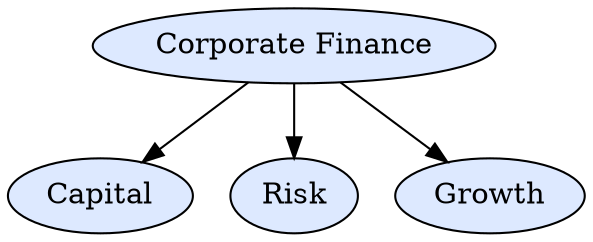 // corporate_finance
digraph {
	rankdir=TB
	root [label="Corporate Finance" fillcolor="#DDE9FF" style=filled]
	C [label=Capital fillcolor="#DDE9FF" style=filled]
	root -> C
	R [label=Risk fillcolor="#DDE9FF" style=filled]
	root -> R
	G [label=Growth fillcolor="#DDE9FF" style=filled]
	root -> G
}
